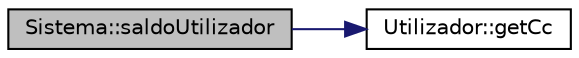 digraph "Sistema::saldoUtilizador"
{
  edge [fontname="Helvetica",fontsize="10",labelfontname="Helvetica",labelfontsize="10"];
  node [fontname="Helvetica",fontsize="10",shape=record];
  rankdir="LR";
  Node141 [label="Sistema::saldoUtilizador",height=0.2,width=0.4,color="black", fillcolor="grey75", style="filled", fontcolor="black"];
  Node141 -> Node142 [color="midnightblue",fontsize="10",style="solid",fontname="Helvetica"];
  Node142 [label="Utilizador::getCc",height=0.2,width=0.4,color="black", fillcolor="white", style="filled",URL="$class_utilizador.html#ad0ebe5ff80aa77145ec4b0ce5473102c",tooltip="Permite obter o vetor de cartoes de credito do utilizador. "];
}
